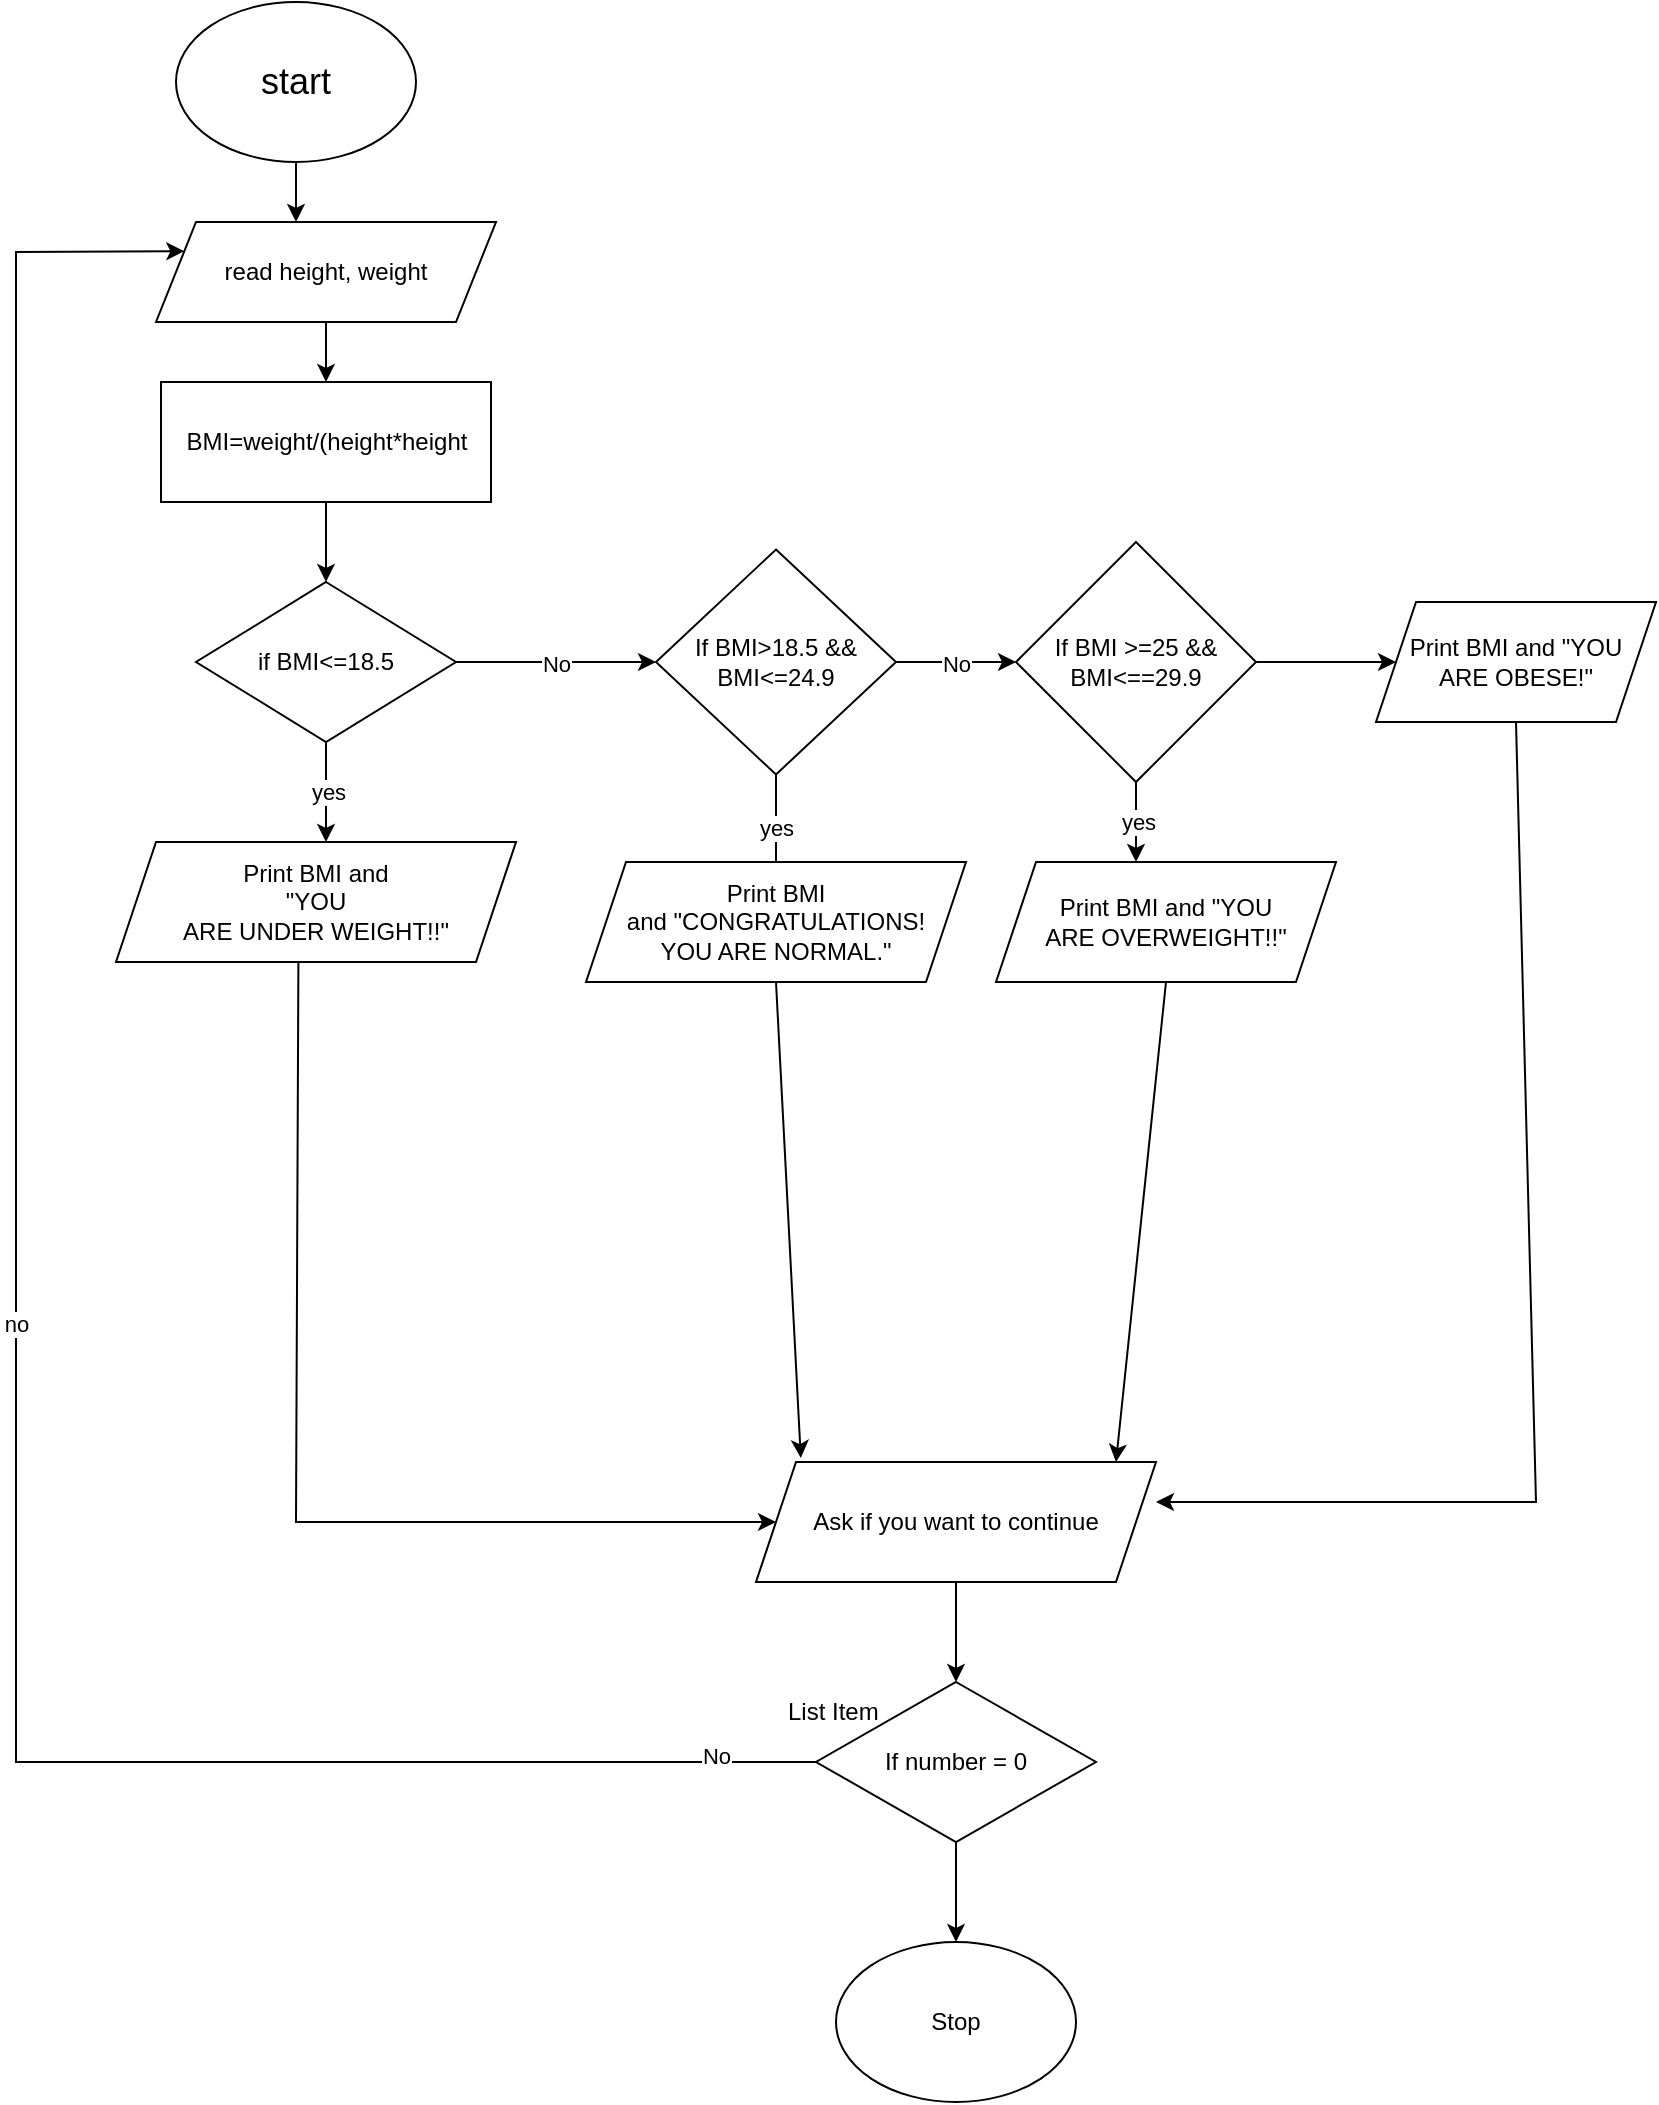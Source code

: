 <mxfile version="25.0.1">
  <diagram name="Page-1" id="XJEBUpwNgewf0A4MmZgh">
    <mxGraphModel dx="1050" dy="596" grid="1" gridSize="10" guides="1" tooltips="1" connect="1" arrows="1" fold="1" page="1" pageScale="1" pageWidth="850" pageHeight="1100" math="0" shadow="0">
      <root>
        <mxCell id="0" />
        <mxCell id="1" parent="0" />
        <mxCell id="eT5ScM0dkPaTSLwXPgku-2" style="edgeStyle=orthogonalEdgeStyle;rounded=0;orthogonalLoop=1;jettySize=auto;html=1;exitX=0.5;exitY=1;exitDx=0;exitDy=0;" edge="1" parent="1" source="eT5ScM0dkPaTSLwXPgku-1">
          <mxGeometry relative="1" as="geometry">
            <mxPoint x="400" y="160" as="targetPoint" />
          </mxGeometry>
        </mxCell>
        <mxCell id="eT5ScM0dkPaTSLwXPgku-1" value="&lt;font style=&quot;font-size: 18px;&quot;&gt;start&lt;/font&gt;" style="ellipse;whiteSpace=wrap;html=1;" vertex="1" parent="1">
          <mxGeometry x="340" y="50" width="120" height="80" as="geometry" />
        </mxCell>
        <mxCell id="eT5ScM0dkPaTSLwXPgku-4" style="edgeStyle=orthogonalEdgeStyle;rounded=0;orthogonalLoop=1;jettySize=auto;html=1;" edge="1" parent="1" source="eT5ScM0dkPaTSLwXPgku-3">
          <mxGeometry relative="1" as="geometry">
            <mxPoint x="415" y="240" as="targetPoint" />
          </mxGeometry>
        </mxCell>
        <mxCell id="eT5ScM0dkPaTSLwXPgku-3" value="read height, weight" style="shape=parallelogram;perimeter=parallelogramPerimeter;whiteSpace=wrap;html=1;fixedSize=1;" vertex="1" parent="1">
          <mxGeometry x="330" y="160" width="170" height="50" as="geometry" />
        </mxCell>
        <mxCell id="eT5ScM0dkPaTSLwXPgku-6" style="edgeStyle=orthogonalEdgeStyle;rounded=0;orthogonalLoop=1;jettySize=auto;html=1;" edge="1" parent="1" source="eT5ScM0dkPaTSLwXPgku-5">
          <mxGeometry relative="1" as="geometry">
            <mxPoint x="415" y="340" as="targetPoint" />
          </mxGeometry>
        </mxCell>
        <mxCell id="eT5ScM0dkPaTSLwXPgku-5" value="BMI=weight/(height*height" style="rounded=0;whiteSpace=wrap;html=1;" vertex="1" parent="1">
          <mxGeometry x="332.5" y="240" width="165" height="60" as="geometry" />
        </mxCell>
        <mxCell id="eT5ScM0dkPaTSLwXPgku-9" value="No" style="edgeStyle=orthogonalEdgeStyle;rounded=0;orthogonalLoop=1;jettySize=auto;html=1;" edge="1" parent="1" source="eT5ScM0dkPaTSLwXPgku-7">
          <mxGeometry relative="1" as="geometry">
            <mxPoint x="580" y="380" as="targetPoint" />
          </mxGeometry>
        </mxCell>
        <mxCell id="eT5ScM0dkPaTSLwXPgku-10" value="yes" style="edgeStyle=orthogonalEdgeStyle;rounded=0;orthogonalLoop=1;jettySize=auto;html=1;" edge="1" parent="1" source="eT5ScM0dkPaTSLwXPgku-7">
          <mxGeometry relative="1" as="geometry">
            <mxPoint x="415" y="470" as="targetPoint" />
          </mxGeometry>
        </mxCell>
        <mxCell id="eT5ScM0dkPaTSLwXPgku-7" value="if BMI&amp;lt;=18.5" style="rhombus;whiteSpace=wrap;html=1;" vertex="1" parent="1">
          <mxGeometry x="350" y="340" width="130" height="80" as="geometry" />
        </mxCell>
        <mxCell id="eT5ScM0dkPaTSLwXPgku-12" value="Print BMI and&lt;div&gt;&quot;YOU&lt;br/&gt;ARE UNDER WEIGHT!!&quot;&lt;/div&gt;" style="shape=parallelogram;perimeter=parallelogramPerimeter;whiteSpace=wrap;html=1;fixedSize=1;" vertex="1" parent="1">
          <mxGeometry x="310" y="470" width="200" height="60" as="geometry" />
        </mxCell>
        <mxCell id="eT5ScM0dkPaTSLwXPgku-14" value="No" style="edgeStyle=orthogonalEdgeStyle;rounded=0;orthogonalLoop=1;jettySize=auto;html=1;" edge="1" parent="1" source="eT5ScM0dkPaTSLwXPgku-13">
          <mxGeometry relative="1" as="geometry">
            <mxPoint x="760" y="380" as="targetPoint" />
          </mxGeometry>
        </mxCell>
        <mxCell id="eT5ScM0dkPaTSLwXPgku-15" value="yes" style="edgeStyle=orthogonalEdgeStyle;rounded=0;orthogonalLoop=1;jettySize=auto;html=1;" edge="1" parent="1" source="eT5ScM0dkPaTSLwXPgku-13">
          <mxGeometry relative="1" as="geometry">
            <mxPoint x="640" y="490" as="targetPoint" />
          </mxGeometry>
        </mxCell>
        <mxCell id="eT5ScM0dkPaTSLwXPgku-13" value="If BMI&amp;gt;18.5 &amp;amp;&amp;amp; BMI&amp;lt;=24.9" style="rhombus;whiteSpace=wrap;html=1;" vertex="1" parent="1">
          <mxGeometry x="580" y="323.75" width="120" height="112.5" as="geometry" />
        </mxCell>
        <mxCell id="eT5ScM0dkPaTSLwXPgku-16" value="Print BMI and&amp;nbsp;&quot;CONGRATULATIONS!&lt;br/&gt;YOU ARE NORMAL.&quot;" style="shape=parallelogram;perimeter=parallelogramPerimeter;whiteSpace=wrap;html=1;fixedSize=1;" vertex="1" parent="1">
          <mxGeometry x="545" y="480" width="190" height="60" as="geometry" />
        </mxCell>
        <mxCell id="eT5ScM0dkPaTSLwXPgku-18" value="yes" style="edgeStyle=orthogonalEdgeStyle;rounded=0;orthogonalLoop=1;jettySize=auto;html=1;" edge="1" parent="1" source="eT5ScM0dkPaTSLwXPgku-17">
          <mxGeometry relative="1" as="geometry">
            <mxPoint x="820" y="480" as="targetPoint" />
          </mxGeometry>
        </mxCell>
        <mxCell id="eT5ScM0dkPaTSLwXPgku-22" style="edgeStyle=orthogonalEdgeStyle;rounded=0;orthogonalLoop=1;jettySize=auto;html=1;" edge="1" parent="1" source="eT5ScM0dkPaTSLwXPgku-17">
          <mxGeometry relative="1" as="geometry">
            <mxPoint x="950" y="380" as="targetPoint" />
          </mxGeometry>
        </mxCell>
        <mxCell id="eT5ScM0dkPaTSLwXPgku-17" value="If BMI &amp;gt;=25 &amp;amp;&amp;amp; BMI&amp;lt;==29.9" style="rhombus;whiteSpace=wrap;html=1;" vertex="1" parent="1">
          <mxGeometry x="760" y="320" width="120" height="120" as="geometry" />
        </mxCell>
        <mxCell id="eT5ScM0dkPaTSLwXPgku-21" value="Print BMI and&amp;nbsp;&quot;YOU&lt;br/&gt;ARE OVERWEIGHT!!&quot;" style="shape=parallelogram;perimeter=parallelogramPerimeter;whiteSpace=wrap;html=1;fixedSize=1;" vertex="1" parent="1">
          <mxGeometry x="750" y="480" width="170" height="60" as="geometry" />
        </mxCell>
        <mxCell id="eT5ScM0dkPaTSLwXPgku-23" value="Print BMI and&amp;nbsp;&quot;YOU&lt;br/&gt;ARE OBESE!&quot;" style="shape=parallelogram;perimeter=parallelogramPerimeter;whiteSpace=wrap;html=1;fixedSize=1;" vertex="1" parent="1">
          <mxGeometry x="940" y="350" width="140" height="60" as="geometry" />
        </mxCell>
        <mxCell id="eT5ScM0dkPaTSLwXPgku-29" value="Ask if you want to continue" style="shape=parallelogram;perimeter=parallelogramPerimeter;whiteSpace=wrap;html=1;fixedSize=1;" vertex="1" parent="1">
          <mxGeometry x="630" y="780" width="200" height="60" as="geometry" />
        </mxCell>
        <mxCell id="eT5ScM0dkPaTSLwXPgku-31" value="" style="endArrow=classic;html=1;rounded=0;exitX=0.456;exitY=1;exitDx=0;exitDy=0;exitPerimeter=0;entryX=0;entryY=0.5;entryDx=0;entryDy=0;" edge="1" parent="1" source="eT5ScM0dkPaTSLwXPgku-12" target="eT5ScM0dkPaTSLwXPgku-29">
          <mxGeometry width="50" height="50" relative="1" as="geometry">
            <mxPoint x="590" y="710" as="sourcePoint" />
            <mxPoint x="390" y="810" as="targetPoint" />
            <Array as="points">
              <mxPoint x="400" y="810" />
            </Array>
          </mxGeometry>
        </mxCell>
        <mxCell id="eT5ScM0dkPaTSLwXPgku-32" value="" style="endArrow=classic;html=1;rounded=0;exitX=0.5;exitY=1;exitDx=0;exitDy=0;entryX=0.112;entryY=-0.033;entryDx=0;entryDy=0;entryPerimeter=0;" edge="1" parent="1" source="eT5ScM0dkPaTSLwXPgku-16" target="eT5ScM0dkPaTSLwXPgku-29">
          <mxGeometry width="50" height="50" relative="1" as="geometry">
            <mxPoint x="660" y="690" as="sourcePoint" />
            <mxPoint x="710" y="640" as="targetPoint" />
          </mxGeometry>
        </mxCell>
        <mxCell id="eT5ScM0dkPaTSLwXPgku-33" value="" style="endArrow=classic;html=1;rounded=0;exitX=0.5;exitY=1;exitDx=0;exitDy=0;entryX=0.9;entryY=0;entryDx=0;entryDy=0;entryPerimeter=0;" edge="1" parent="1" source="eT5ScM0dkPaTSLwXPgku-21" target="eT5ScM0dkPaTSLwXPgku-29">
          <mxGeometry width="50" height="50" relative="1" as="geometry">
            <mxPoint x="660" y="690" as="sourcePoint" />
            <mxPoint x="710" y="640" as="targetPoint" />
          </mxGeometry>
        </mxCell>
        <mxCell id="eT5ScM0dkPaTSLwXPgku-34" value="" style="endArrow=classic;html=1;rounded=0;exitX=0.5;exitY=1;exitDx=0;exitDy=0;" edge="1" parent="1" source="eT5ScM0dkPaTSLwXPgku-23">
          <mxGeometry width="50" height="50" relative="1" as="geometry">
            <mxPoint x="660" y="690" as="sourcePoint" />
            <mxPoint x="830" y="800" as="targetPoint" />
            <Array as="points">
              <mxPoint x="1020" y="800" />
              <mxPoint x="830" y="800" />
            </Array>
          </mxGeometry>
        </mxCell>
        <mxCell id="eT5ScM0dkPaTSLwXPgku-35" value="" style="endArrow=classic;html=1;rounded=0;exitX=0.5;exitY=1;exitDx=0;exitDy=0;" edge="1" parent="1" source="eT5ScM0dkPaTSLwXPgku-29" target="eT5ScM0dkPaTSLwXPgku-36">
          <mxGeometry width="50" height="50" relative="1" as="geometry">
            <mxPoint x="660" y="930" as="sourcePoint" />
            <mxPoint x="730" y="930" as="targetPoint" />
          </mxGeometry>
        </mxCell>
        <mxCell id="eT5ScM0dkPaTSLwXPgku-41" style="edgeStyle=orthogonalEdgeStyle;rounded=0;orthogonalLoop=1;jettySize=auto;html=1;exitX=0.5;exitY=1;exitDx=0;exitDy=0;" edge="1" parent="1" source="eT5ScM0dkPaTSLwXPgku-36" target="eT5ScM0dkPaTSLwXPgku-42">
          <mxGeometry relative="1" as="geometry">
            <mxPoint x="730" y="1060" as="targetPoint" />
          </mxGeometry>
        </mxCell>
        <mxCell id="eT5ScM0dkPaTSLwXPgku-36" value="If number = 0" style="rhombus;whiteSpace=wrap;html=1;" vertex="1" parent="1">
          <mxGeometry x="660" y="890" width="140" height="80" as="geometry" />
        </mxCell>
        <mxCell id="eT5ScM0dkPaTSLwXPgku-37" value="List Item" style="text;strokeColor=none;fillColor=none;align=left;verticalAlign=middle;spacingLeft=4;spacingRight=4;overflow=hidden;points=[[0,0.5],[1,0.5]];portConstraint=eastwest;rotatable=0;whiteSpace=wrap;html=1;" vertex="1" parent="1">
          <mxGeometry x="640" y="890" width="80" height="30" as="geometry" />
        </mxCell>
        <mxCell id="eT5ScM0dkPaTSLwXPgku-38" value="no" style="endArrow=classic;html=1;rounded=0;entryX=0;entryY=0.25;entryDx=0;entryDy=0;exitX=0;exitY=0.5;exitDx=0;exitDy=0;" edge="1" parent="1" source="eT5ScM0dkPaTSLwXPgku-36" target="eT5ScM0dkPaTSLwXPgku-3">
          <mxGeometry width="50" height="50" relative="1" as="geometry">
            <mxPoint x="640" y="960" as="sourcePoint" />
            <mxPoint x="260" y="180" as="targetPoint" />
            <Array as="points">
              <mxPoint x="260" y="930" />
              <mxPoint x="260" y="175" />
            </Array>
          </mxGeometry>
        </mxCell>
        <mxCell id="eT5ScM0dkPaTSLwXPgku-40" value="No" style="edgeLabel;html=1;align=center;verticalAlign=middle;resizable=0;points=[];" vertex="1" connectable="0" parent="eT5ScM0dkPaTSLwXPgku-38">
          <mxGeometry x="-0.919" y="-3" relative="1" as="geometry">
            <mxPoint as="offset" />
          </mxGeometry>
        </mxCell>
        <mxCell id="eT5ScM0dkPaTSLwXPgku-42" value="Stop" style="ellipse;whiteSpace=wrap;html=1;" vertex="1" parent="1">
          <mxGeometry x="670" y="1020" width="120" height="80" as="geometry" />
        </mxCell>
      </root>
    </mxGraphModel>
  </diagram>
</mxfile>
